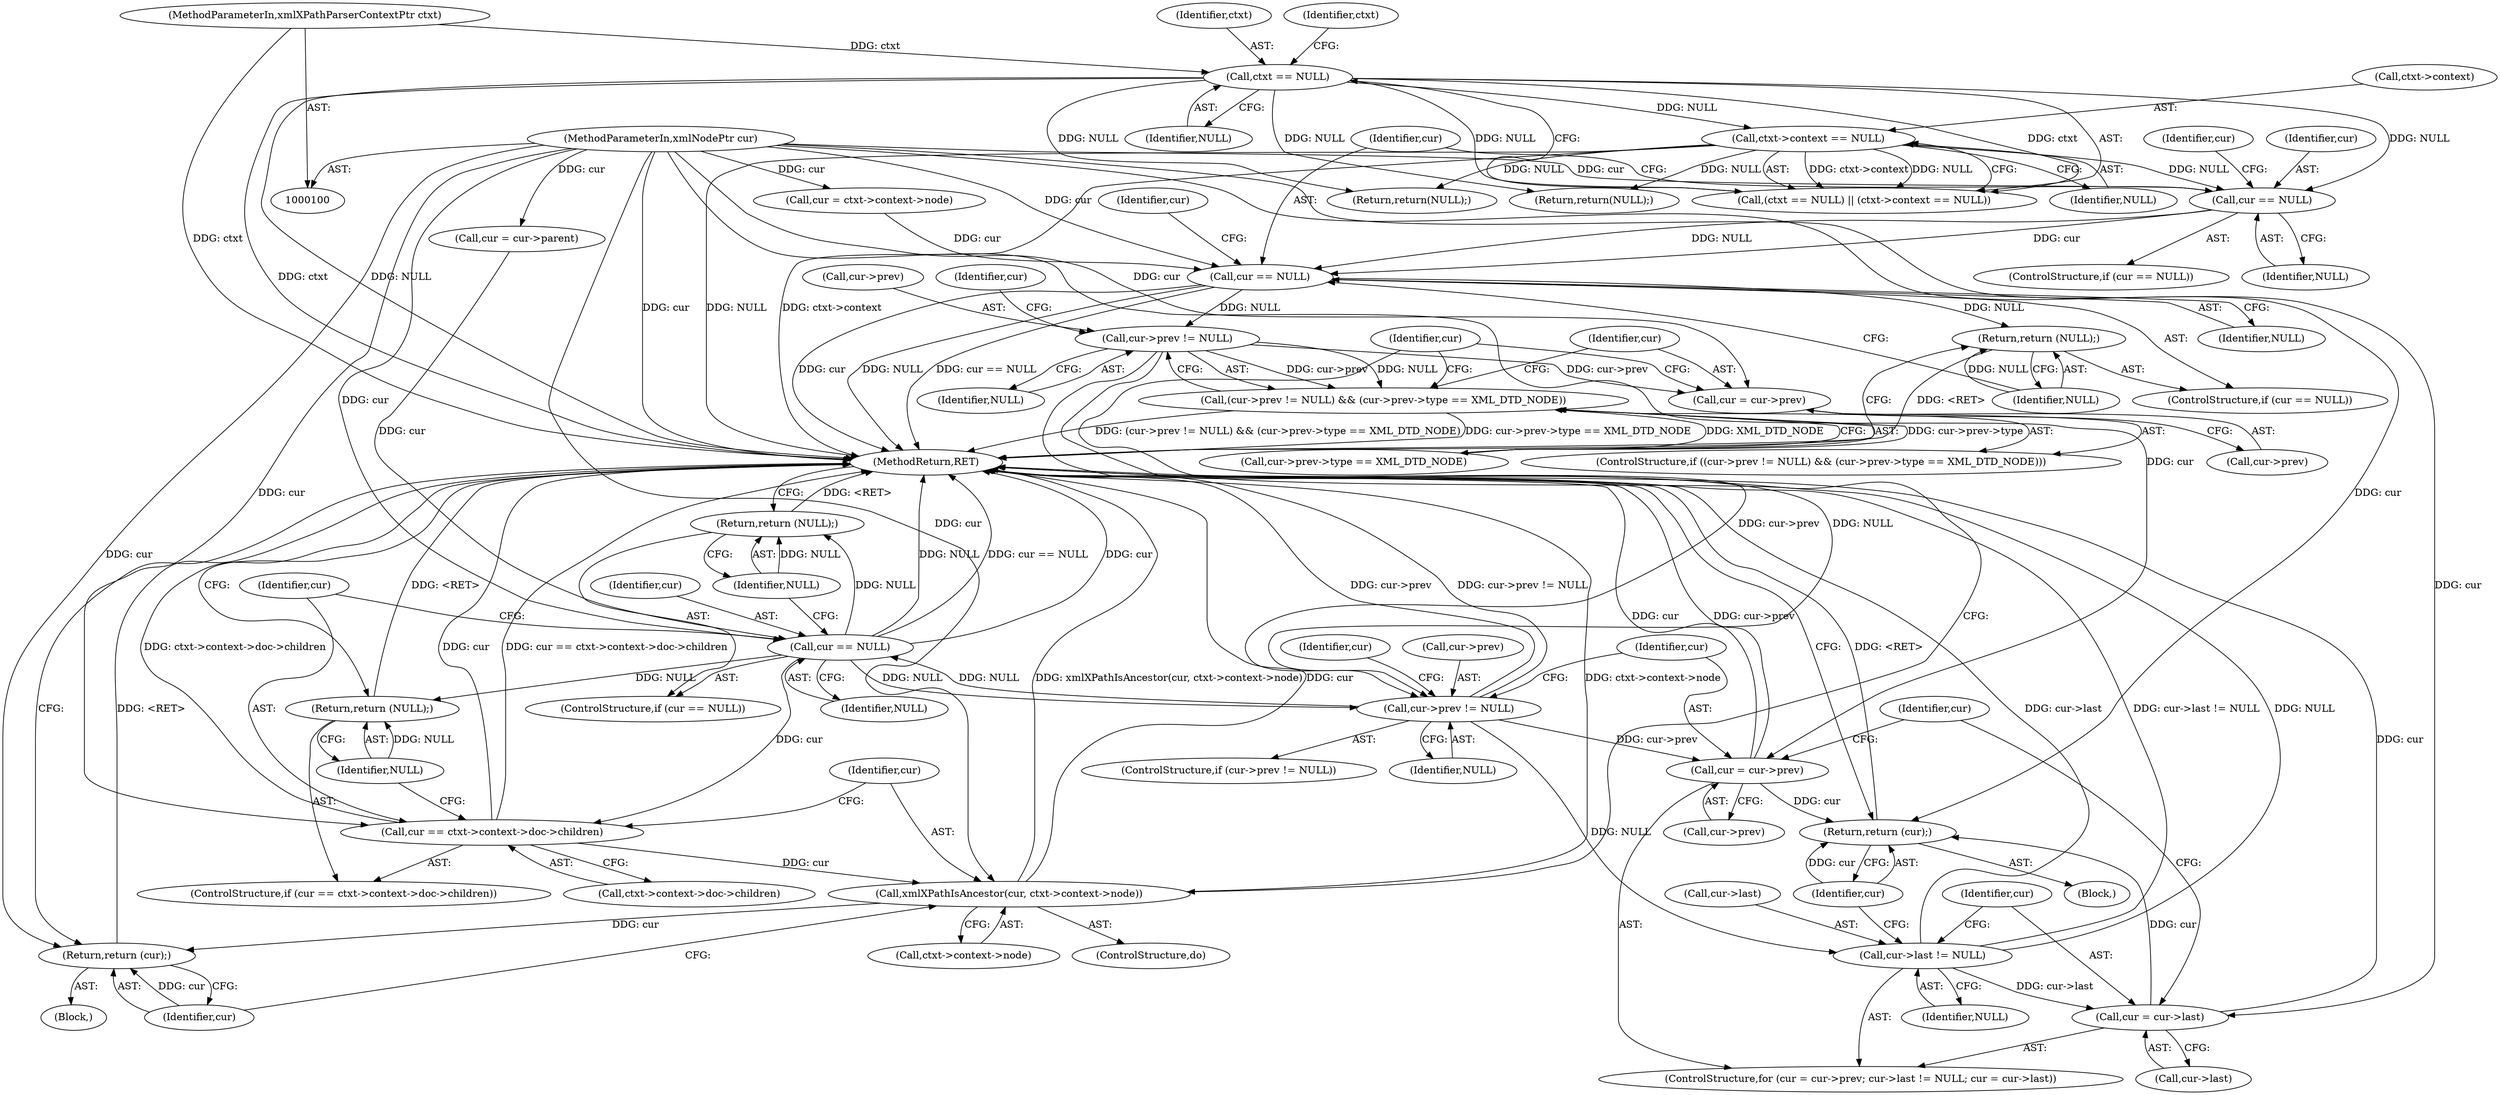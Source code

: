 digraph "1_Chrome_a44b00c88bc5ea35b5b150217c5fd6e4ce168e58_0@del" {
"1000139" [label="(Call,cur == NULL)"];
"1000102" [label="(MethodParameterIn,xmlNodePtr cur)"];
"1000106" [label="(Call,ctxt == NULL)"];
"1000101" [label="(MethodParameterIn,xmlXPathParserContextPtr ctxt)"];
"1000109" [label="(Call,ctxt->context == NULL)"];
"1000150" [label="(Call,cur == NULL)"];
"1000153" [label="(Return,return (NULL);)"];
"1000157" [label="(Call,cur->prev != NULL)"];
"1000156" [label="(Call,(cur->prev != NULL) && (cur->prev->type == XML_DTD_NODE))"];
"1000169" [label="(Call,cur = cur->prev)"];
"1000177" [label="(Call,cur->prev != NULL)"];
"1000184" [label="(Call,cur = cur->prev)"];
"1000199" [label="(Return,return (cur);)"];
"1000189" [label="(Call,cur->last != NULL)"];
"1000194" [label="(Call,cur = cur->last)"];
"1000207" [label="(Call,cur == NULL)"];
"1000210" [label="(Return,return (NULL);)"];
"1000213" [label="(Call,cur == ctxt->context->doc->children)"];
"1000224" [label="(Call,xmlXPathIsAncestor(cur, ctxt->context->node))"];
"1000231" [label="(Return,return (cur);)"];
"1000222" [label="(Return,return (NULL);)"];
"1000105" [label="(Call,(ctxt == NULL) || (ctxt->context == NULL))"];
"1000153" [label="(Return,return (NULL);)"];
"1000179" [label="(Identifier,cur)"];
"1000169" [label="(Call,cur = cur->prev)"];
"1000213" [label="(Call,cur == ctxt->context->doc->children)"];
"1000200" [label="(Identifier,cur)"];
"1000211" [label="(Identifier,NULL)"];
"1000154" [label="(Identifier,NULL)"];
"1000196" [label="(Call,cur->last)"];
"1000103" [label="(Block,)"];
"1000212" [label="(ControlStructure,if (cur == ctxt->context->doc->children))"];
"1000226" [label="(Call,ctxt->context->node)"];
"1000165" [label="(Identifier,cur)"];
"1000113" [label="(Identifier,NULL)"];
"1000223" [label="(Identifier,NULL)"];
"1000232" [label="(Identifier,cur)"];
"1000139" [label="(Call,cur == NULL)"];
"1000159" [label="(Identifier,cur)"];
"1000193" [label="(Identifier,NULL)"];
"1000182" [label="(Block,)"];
"1000143" [label="(Identifier,cur)"];
"1000150" [label="(Call,cur == NULL)"];
"1000184" [label="(Call,cur = cur->prev)"];
"1000111" [label="(Identifier,ctxt)"];
"1000136" [label="(Return,return(NULL);)"];
"1000156" [label="(Call,(cur->prev != NULL) && (cur->prev->type == XML_DTD_NODE))"];
"1000177" [label="(Call,cur->prev != NULL)"];
"1000171" [label="(Call,cur->prev)"];
"1000185" [label="(Identifier,cur)"];
"1000215" [label="(Call,ctxt->context->doc->children)"];
"1000202" [label="(Identifier,cur)"];
"1000176" [label="(ControlStructure,if (cur->prev != NULL))"];
"1000199" [label="(Return,return (cur);)"];
"1000157" [label="(Call,cur->prev != NULL)"];
"1000195" [label="(Identifier,cur)"];
"1000110" [label="(Call,ctxt->context)"];
"1000209" [label="(Identifier,NULL)"];
"1000210" [label="(Return,return (NULL);)"];
"1000151" [label="(Identifier,cur)"];
"1000174" [label="(ControlStructure,do)"];
"1000189" [label="(Call,cur->last != NULL)"];
"1000170" [label="(Identifier,cur)"];
"1000142" [label="(Call,cur = ctxt->context->node)"];
"1000181" [label="(Identifier,NULL)"];
"1000107" [label="(Identifier,ctxt)"];
"1000191" [label="(Identifier,cur)"];
"1000106" [label="(Call,ctxt == NULL)"];
"1000214" [label="(Identifier,cur)"];
"1000140" [label="(Identifier,cur)"];
"1000194" [label="(Call,cur = cur->last)"];
"1000108" [label="(Identifier,NULL)"];
"1000138" [label="(ControlStructure,if (cur == NULL))"];
"1000222" [label="(Return,return (NULL);)"];
"1000141" [label="(Identifier,NULL)"];
"1000233" [label="(MethodReturn,RET)"];
"1000178" [label="(Call,cur->prev)"];
"1000101" [label="(MethodParameterIn,xmlXPathParserContextPtr ctxt)"];
"1000208" [label="(Identifier,cur)"];
"1000102" [label="(MethodParameterIn,xmlNodePtr cur)"];
"1000201" [label="(Call,cur = cur->parent)"];
"1000206" [label="(ControlStructure,if (cur == NULL))"];
"1000162" [label="(Call,cur->prev->type == XML_DTD_NODE)"];
"1000190" [label="(Call,cur->last)"];
"1000114" [label="(Return,return(NULL);)"];
"1000161" [label="(Identifier,NULL)"];
"1000152" [label="(Identifier,NULL)"];
"1000186" [label="(Call,cur->prev)"];
"1000225" [label="(Identifier,cur)"];
"1000183" [label="(ControlStructure,for (cur = cur->prev; cur->last != NULL; cur = cur->last))"];
"1000109" [label="(Call,ctxt->context == NULL)"];
"1000149" [label="(ControlStructure,if (cur == NULL))"];
"1000158" [label="(Call,cur->prev)"];
"1000155" [label="(ControlStructure,if ((cur->prev != NULL) && (cur->prev->type == XML_DTD_NODE)))"];
"1000224" [label="(Call,xmlXPathIsAncestor(cur, ctxt->context->node))"];
"1000231" [label="(Return,return (cur);)"];
"1000207" [label="(Call,cur == NULL)"];
"1000139" -> "1000138"  [label="AST: "];
"1000139" -> "1000141"  [label="CFG: "];
"1000140" -> "1000139"  [label="AST: "];
"1000141" -> "1000139"  [label="AST: "];
"1000143" -> "1000139"  [label="CFG: "];
"1000151" -> "1000139"  [label="CFG: "];
"1000102" -> "1000139"  [label="DDG: cur"];
"1000106" -> "1000139"  [label="DDG: NULL"];
"1000109" -> "1000139"  [label="DDG: NULL"];
"1000139" -> "1000150"  [label="DDG: cur"];
"1000139" -> "1000150"  [label="DDG: NULL"];
"1000102" -> "1000100"  [label="AST: "];
"1000102" -> "1000233"  [label="DDG: cur"];
"1000102" -> "1000142"  [label="DDG: cur"];
"1000102" -> "1000150"  [label="DDG: cur"];
"1000102" -> "1000169"  [label="DDG: cur"];
"1000102" -> "1000184"  [label="DDG: cur"];
"1000102" -> "1000194"  [label="DDG: cur"];
"1000102" -> "1000199"  [label="DDG: cur"];
"1000102" -> "1000201"  [label="DDG: cur"];
"1000102" -> "1000207"  [label="DDG: cur"];
"1000102" -> "1000213"  [label="DDG: cur"];
"1000102" -> "1000224"  [label="DDG: cur"];
"1000102" -> "1000231"  [label="DDG: cur"];
"1000106" -> "1000105"  [label="AST: "];
"1000106" -> "1000108"  [label="CFG: "];
"1000107" -> "1000106"  [label="AST: "];
"1000108" -> "1000106"  [label="AST: "];
"1000111" -> "1000106"  [label="CFG: "];
"1000105" -> "1000106"  [label="CFG: "];
"1000106" -> "1000233"  [label="DDG: NULL"];
"1000106" -> "1000233"  [label="DDG: ctxt"];
"1000106" -> "1000105"  [label="DDG: ctxt"];
"1000106" -> "1000105"  [label="DDG: NULL"];
"1000101" -> "1000106"  [label="DDG: ctxt"];
"1000106" -> "1000109"  [label="DDG: NULL"];
"1000106" -> "1000114"  [label="DDG: NULL"];
"1000106" -> "1000136"  [label="DDG: NULL"];
"1000101" -> "1000100"  [label="AST: "];
"1000101" -> "1000233"  [label="DDG: ctxt"];
"1000109" -> "1000105"  [label="AST: "];
"1000109" -> "1000113"  [label="CFG: "];
"1000110" -> "1000109"  [label="AST: "];
"1000113" -> "1000109"  [label="AST: "];
"1000105" -> "1000109"  [label="CFG: "];
"1000109" -> "1000233"  [label="DDG: NULL"];
"1000109" -> "1000233"  [label="DDG: ctxt->context"];
"1000109" -> "1000105"  [label="DDG: ctxt->context"];
"1000109" -> "1000105"  [label="DDG: NULL"];
"1000109" -> "1000114"  [label="DDG: NULL"];
"1000109" -> "1000136"  [label="DDG: NULL"];
"1000150" -> "1000149"  [label="AST: "];
"1000150" -> "1000152"  [label="CFG: "];
"1000151" -> "1000150"  [label="AST: "];
"1000152" -> "1000150"  [label="AST: "];
"1000154" -> "1000150"  [label="CFG: "];
"1000159" -> "1000150"  [label="CFG: "];
"1000150" -> "1000233"  [label="DDG: cur"];
"1000150" -> "1000233"  [label="DDG: NULL"];
"1000150" -> "1000233"  [label="DDG: cur == NULL"];
"1000142" -> "1000150"  [label="DDG: cur"];
"1000150" -> "1000153"  [label="DDG: NULL"];
"1000150" -> "1000157"  [label="DDG: NULL"];
"1000153" -> "1000149"  [label="AST: "];
"1000153" -> "1000154"  [label="CFG: "];
"1000154" -> "1000153"  [label="AST: "];
"1000233" -> "1000153"  [label="CFG: "];
"1000153" -> "1000233"  [label="DDG: <RET>"];
"1000154" -> "1000153"  [label="DDG: NULL"];
"1000157" -> "1000156"  [label="AST: "];
"1000157" -> "1000161"  [label="CFG: "];
"1000158" -> "1000157"  [label="AST: "];
"1000161" -> "1000157"  [label="AST: "];
"1000165" -> "1000157"  [label="CFG: "];
"1000156" -> "1000157"  [label="CFG: "];
"1000157" -> "1000156"  [label="DDG: cur->prev"];
"1000157" -> "1000156"  [label="DDG: NULL"];
"1000157" -> "1000169"  [label="DDG: cur->prev"];
"1000157" -> "1000177"  [label="DDG: cur->prev"];
"1000157" -> "1000177"  [label="DDG: NULL"];
"1000156" -> "1000155"  [label="AST: "];
"1000156" -> "1000162"  [label="CFG: "];
"1000162" -> "1000156"  [label="AST: "];
"1000170" -> "1000156"  [label="CFG: "];
"1000179" -> "1000156"  [label="CFG: "];
"1000156" -> "1000233"  [label="DDG: (cur->prev != NULL) && (cur->prev->type == XML_DTD_NODE)"];
"1000156" -> "1000233"  [label="DDG: cur->prev->type == XML_DTD_NODE"];
"1000162" -> "1000156"  [label="DDG: cur->prev->type"];
"1000162" -> "1000156"  [label="DDG: XML_DTD_NODE"];
"1000169" -> "1000155"  [label="AST: "];
"1000169" -> "1000171"  [label="CFG: "];
"1000170" -> "1000169"  [label="AST: "];
"1000171" -> "1000169"  [label="AST: "];
"1000179" -> "1000169"  [label="CFG: "];
"1000177" -> "1000176"  [label="AST: "];
"1000177" -> "1000181"  [label="CFG: "];
"1000178" -> "1000177"  [label="AST: "];
"1000181" -> "1000177"  [label="AST: "];
"1000185" -> "1000177"  [label="CFG: "];
"1000202" -> "1000177"  [label="CFG: "];
"1000177" -> "1000233"  [label="DDG: cur->prev"];
"1000177" -> "1000233"  [label="DDG: cur->prev != NULL"];
"1000207" -> "1000177"  [label="DDG: NULL"];
"1000177" -> "1000184"  [label="DDG: cur->prev"];
"1000177" -> "1000189"  [label="DDG: NULL"];
"1000177" -> "1000207"  [label="DDG: NULL"];
"1000184" -> "1000183"  [label="AST: "];
"1000184" -> "1000186"  [label="CFG: "];
"1000185" -> "1000184"  [label="AST: "];
"1000186" -> "1000184"  [label="AST: "];
"1000191" -> "1000184"  [label="CFG: "];
"1000184" -> "1000233"  [label="DDG: cur"];
"1000184" -> "1000233"  [label="DDG: cur->prev"];
"1000184" -> "1000199"  [label="DDG: cur"];
"1000199" -> "1000182"  [label="AST: "];
"1000199" -> "1000200"  [label="CFG: "];
"1000200" -> "1000199"  [label="AST: "];
"1000233" -> "1000199"  [label="CFG: "];
"1000199" -> "1000233"  [label="DDG: <RET>"];
"1000200" -> "1000199"  [label="DDG: cur"];
"1000194" -> "1000199"  [label="DDG: cur"];
"1000189" -> "1000183"  [label="AST: "];
"1000189" -> "1000193"  [label="CFG: "];
"1000190" -> "1000189"  [label="AST: "];
"1000193" -> "1000189"  [label="AST: "];
"1000195" -> "1000189"  [label="CFG: "];
"1000200" -> "1000189"  [label="CFG: "];
"1000189" -> "1000233"  [label="DDG: cur->last"];
"1000189" -> "1000233"  [label="DDG: cur->last != NULL"];
"1000189" -> "1000233"  [label="DDG: NULL"];
"1000189" -> "1000194"  [label="DDG: cur->last"];
"1000194" -> "1000183"  [label="AST: "];
"1000194" -> "1000196"  [label="CFG: "];
"1000195" -> "1000194"  [label="AST: "];
"1000196" -> "1000194"  [label="AST: "];
"1000191" -> "1000194"  [label="CFG: "];
"1000194" -> "1000233"  [label="DDG: cur"];
"1000207" -> "1000206"  [label="AST: "];
"1000207" -> "1000209"  [label="CFG: "];
"1000208" -> "1000207"  [label="AST: "];
"1000209" -> "1000207"  [label="AST: "];
"1000211" -> "1000207"  [label="CFG: "];
"1000214" -> "1000207"  [label="CFG: "];
"1000207" -> "1000233"  [label="DDG: cur"];
"1000207" -> "1000233"  [label="DDG: NULL"];
"1000207" -> "1000233"  [label="DDG: cur == NULL"];
"1000201" -> "1000207"  [label="DDG: cur"];
"1000207" -> "1000210"  [label="DDG: NULL"];
"1000207" -> "1000213"  [label="DDG: cur"];
"1000207" -> "1000222"  [label="DDG: NULL"];
"1000210" -> "1000206"  [label="AST: "];
"1000210" -> "1000211"  [label="CFG: "];
"1000211" -> "1000210"  [label="AST: "];
"1000233" -> "1000210"  [label="CFG: "];
"1000210" -> "1000233"  [label="DDG: <RET>"];
"1000211" -> "1000210"  [label="DDG: NULL"];
"1000213" -> "1000212"  [label="AST: "];
"1000213" -> "1000215"  [label="CFG: "];
"1000214" -> "1000213"  [label="AST: "];
"1000215" -> "1000213"  [label="AST: "];
"1000225" -> "1000213"  [label="CFG: "];
"1000223" -> "1000213"  [label="CFG: "];
"1000213" -> "1000233"  [label="DDG: cur"];
"1000213" -> "1000233"  [label="DDG: cur == ctxt->context->doc->children"];
"1000213" -> "1000233"  [label="DDG: ctxt->context->doc->children"];
"1000213" -> "1000224"  [label="DDG: cur"];
"1000224" -> "1000174"  [label="AST: "];
"1000224" -> "1000226"  [label="CFG: "];
"1000225" -> "1000224"  [label="AST: "];
"1000226" -> "1000224"  [label="AST: "];
"1000179" -> "1000224"  [label="CFG: "];
"1000232" -> "1000224"  [label="CFG: "];
"1000224" -> "1000233"  [label="DDG: xmlXPathIsAncestor(cur, ctxt->context->node)"];
"1000224" -> "1000233"  [label="DDG: cur"];
"1000224" -> "1000233"  [label="DDG: ctxt->context->node"];
"1000224" -> "1000231"  [label="DDG: cur"];
"1000231" -> "1000103"  [label="AST: "];
"1000231" -> "1000232"  [label="CFG: "];
"1000232" -> "1000231"  [label="AST: "];
"1000233" -> "1000231"  [label="CFG: "];
"1000231" -> "1000233"  [label="DDG: <RET>"];
"1000232" -> "1000231"  [label="DDG: cur"];
"1000222" -> "1000212"  [label="AST: "];
"1000222" -> "1000223"  [label="CFG: "];
"1000223" -> "1000222"  [label="AST: "];
"1000233" -> "1000222"  [label="CFG: "];
"1000222" -> "1000233"  [label="DDG: <RET>"];
"1000223" -> "1000222"  [label="DDG: NULL"];
}
